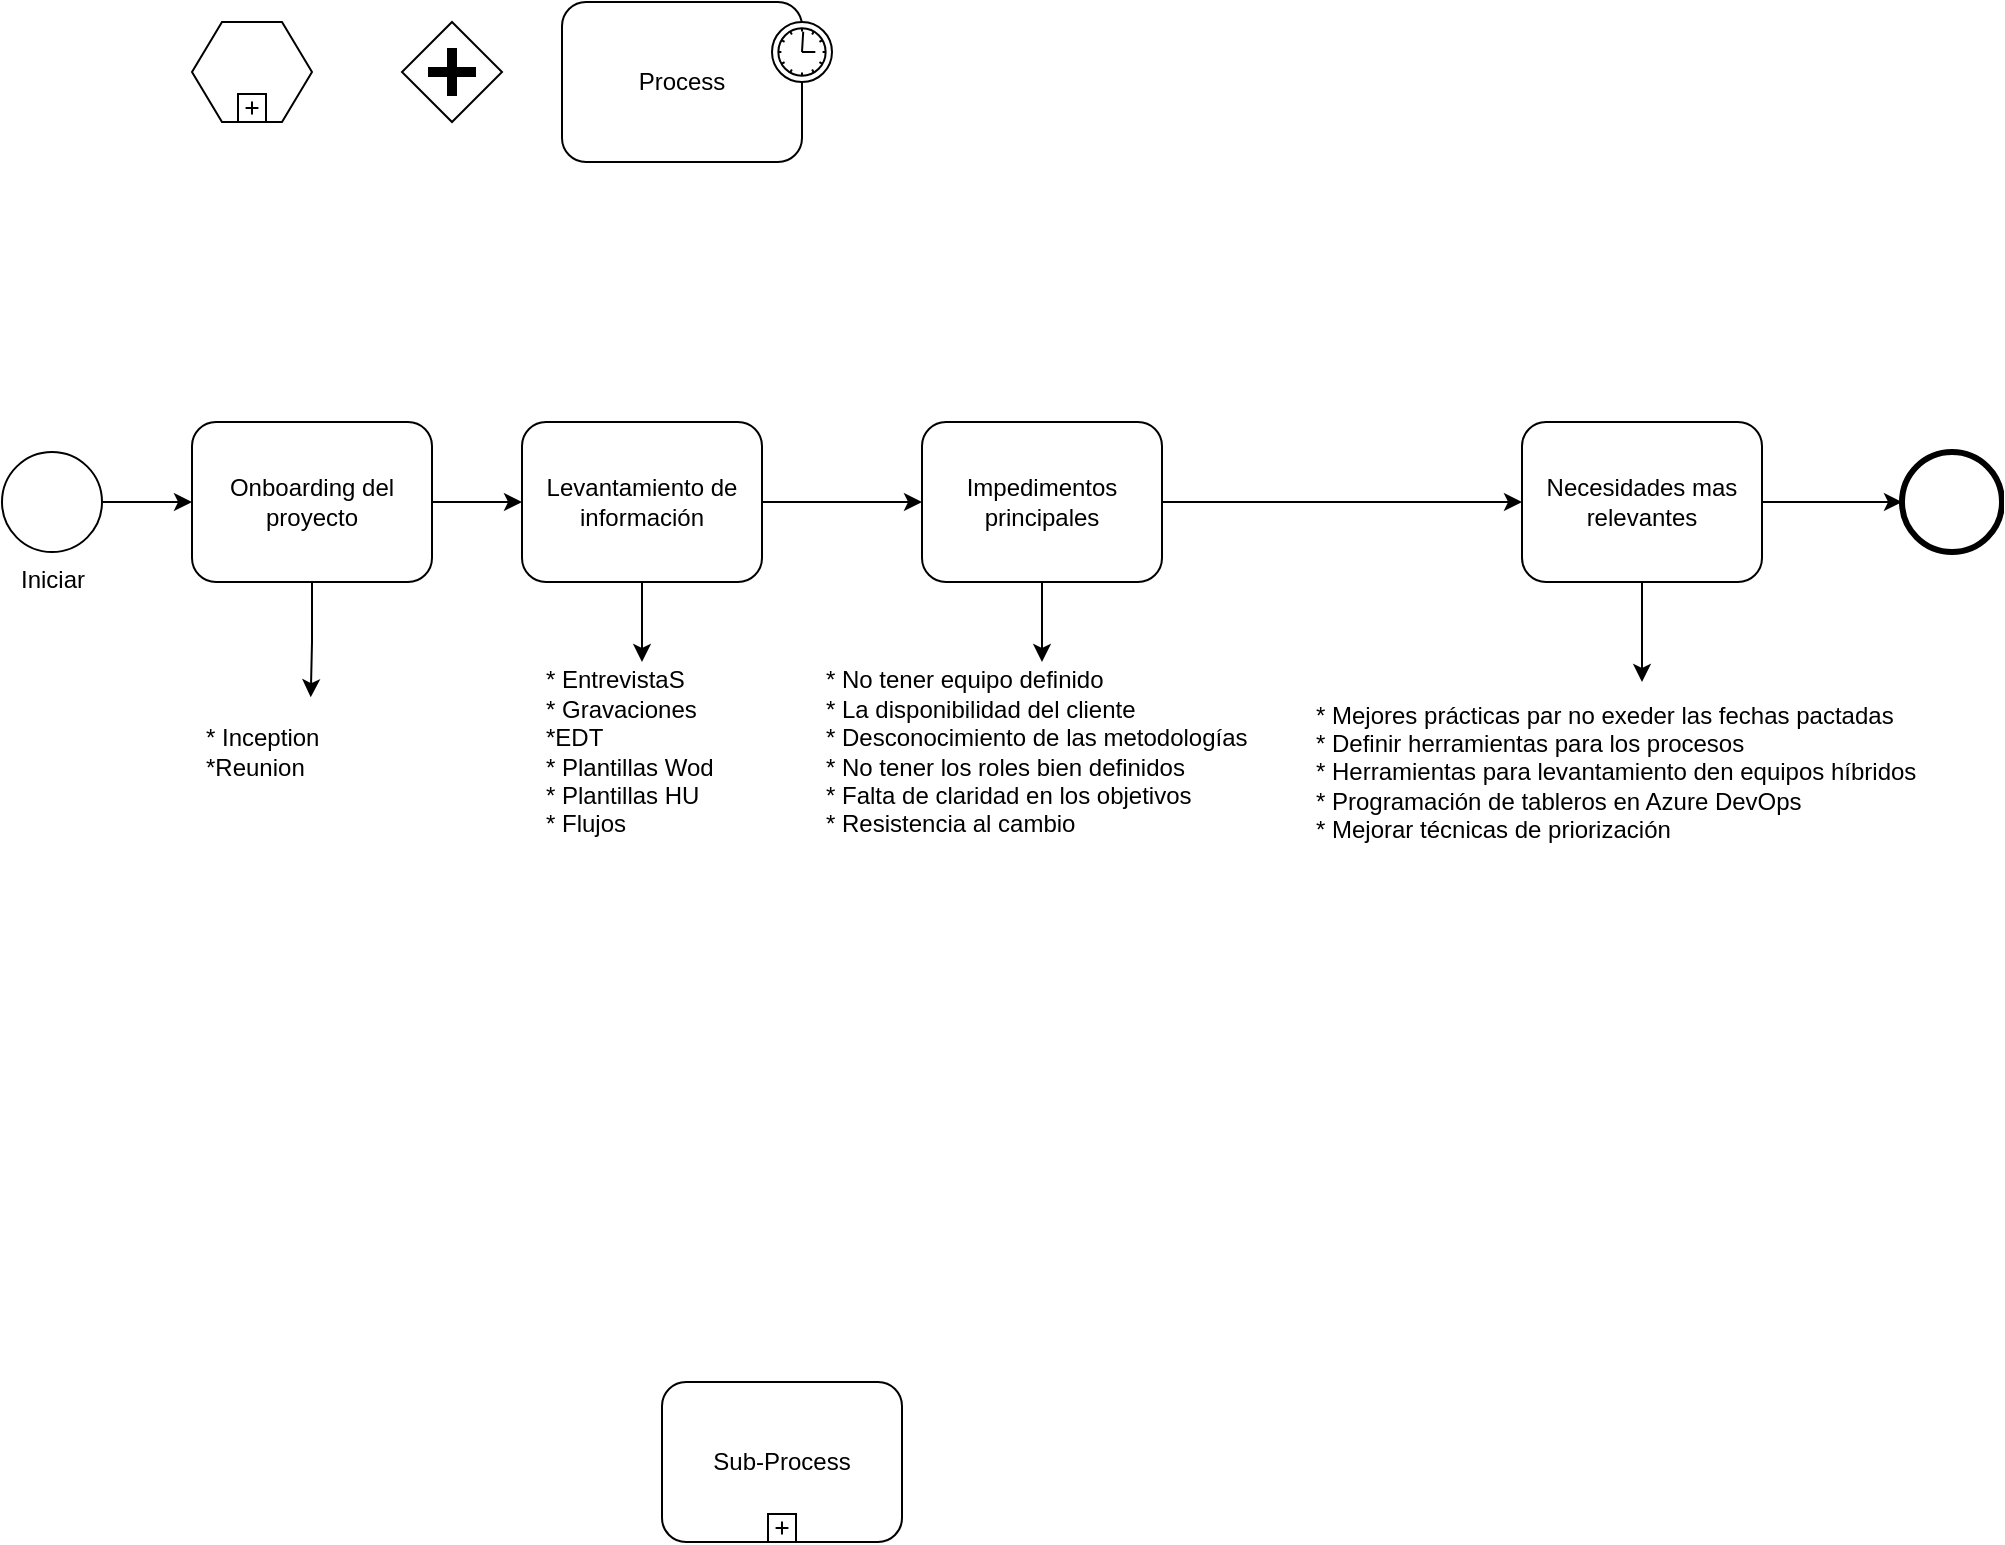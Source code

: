<mxfile version="24.0.4" type="github">
  <diagram name="Page-1" id="2a216829-ef6e-dabb-86c1-c78162f3ba2b">
    <mxGraphModel dx="1050" dy="522" grid="1" gridSize="10" guides="1" tooltips="1" connect="1" arrows="1" fold="1" page="1" pageScale="1" pageWidth="850" pageHeight="1100" background="none" math="0" shadow="0">
      <root>
        <mxCell id="0" />
        <mxCell id="1" parent="0" />
        <mxCell id="7a84cebc1def654-1" value="Iniciar" style="shape=mxgraph.bpmn.shape;html=1;verticalLabelPosition=bottom;labelBackgroundColor=#ffffff;verticalAlign=top;perimeter=ellipsePerimeter;outline=standard;symbol=general;" parent="1" vertex="1">
          <mxGeometry x="210" y="265" width="50" height="50" as="geometry" />
        </mxCell>
        <mxCell id="7a84cebc1def654-2" value="Onboarding del proyecto" style="shape=ext;rounded=1;html=1;whiteSpace=wrap;" parent="1" vertex="1">
          <mxGeometry x="305" y="250" width="120" height="80" as="geometry" />
        </mxCell>
        <mxCell id="b9IbPptkN82zuu75mszw-3" value="" style="edgeStyle=orthogonalEdgeStyle;rounded=0;orthogonalLoop=1;jettySize=auto;html=1;" edge="1" parent="1" source="7a84cebc1def654-3" target="b9IbPptkN82zuu75mszw-2">
          <mxGeometry relative="1" as="geometry" />
        </mxCell>
        <mxCell id="7a84cebc1def654-3" value="Levantamiento de información" style="shape=ext;rounded=1;html=1;whiteSpace=wrap;" parent="1" vertex="1">
          <mxGeometry x="470" y="250" width="120" height="80" as="geometry" />
        </mxCell>
        <mxCell id="7a84cebc1def654-6" value="" style="shape=hexagon;whiteSpace=wrap;html=1;perimeter=hexagonPerimeter;" parent="1" vertex="1">
          <mxGeometry x="305" y="50" width="60" height="50" as="geometry" />
        </mxCell>
        <mxCell id="7a84cebc1def654-7" value="" style="html=1;shape=plus;" parent="7a84cebc1def654-6" vertex="1">
          <mxGeometry x="0.5" y="1" width="14" height="14" relative="1" as="geometry">
            <mxPoint x="-7" y="-14" as="offset" />
          </mxGeometry>
        </mxCell>
        <mxCell id="7a84cebc1def654-26" value="" style="shape=mxgraph.bpmn.shape;html=1;verticalLabelPosition=bottom;labelBackgroundColor=#ffffff;verticalAlign=top;perimeter=ellipsePerimeter;outline=end;symbol=general;" parent="1" vertex="1">
          <mxGeometry x="1160" y="265.0" width="50" height="50" as="geometry" />
        </mxCell>
        <mxCell id="7a84cebc1def654-36" style="edgeStyle=orthogonalEdgeStyle;rounded=0;html=1;jettySize=auto;orthogonalLoop=1;" parent="1" source="7a84cebc1def654-1" target="7a84cebc1def654-2" edge="1">
          <mxGeometry relative="1" as="geometry" />
        </mxCell>
        <mxCell id="7a84cebc1def654-39" style="edgeStyle=orthogonalEdgeStyle;rounded=0;html=1;jettySize=auto;orthogonalLoop=1;" parent="1" source="7a84cebc1def654-2" target="7a84cebc1def654-3" edge="1">
          <mxGeometry relative="1" as="geometry" />
        </mxCell>
        <mxCell id="7a84cebc1def654-47" style="edgeStyle=orthogonalEdgeStyle;rounded=0;html=1;jettySize=auto;orthogonalLoop=1;entryX=0.5;entryY=0;entryDx=0;entryDy=0;" parent="1" source="7a84cebc1def654-3" edge="1" target="XPibh4w8N29Os2AbqoBM-10">
          <mxGeometry relative="1" as="geometry">
            <mxPoint x="630" y="370" as="targetPoint" />
          </mxGeometry>
        </mxCell>
        <mxCell id="XPibh4w8N29Os2AbqoBM-2" style="edgeStyle=orthogonalEdgeStyle;rounded=0;orthogonalLoop=1;jettySize=auto;html=1;entryX=0.435;entryY=-0.048;entryDx=0;entryDy=0;entryPerimeter=0;" parent="1" source="7a84cebc1def654-2" target="XPibh4w8N29Os2AbqoBM-4" edge="1">
          <mxGeometry relative="1" as="geometry">
            <mxPoint x="400" y="380" as="targetPoint" />
            <Array as="points" />
          </mxGeometry>
        </mxCell>
        <mxCell id="XPibh4w8N29Os2AbqoBM-4" value="* Inception&lt;div&gt;*Reunion&lt;/div&gt;" style="text;html=1;align=left;verticalAlign=middle;whiteSpace=wrap;rounded=0;" parent="1" vertex="1">
          <mxGeometry x="310" y="390" width="125" height="50" as="geometry" />
        </mxCell>
        <mxCell id="XPibh4w8N29Os2AbqoBM-5" value="" style="shape=mxgraph.bpmn.shape;html=1;verticalLabelPosition=bottom;labelBackgroundColor=#ffffff;verticalAlign=top;perimeter=rhombusPerimeter;background=gateway;outline=none;symbol=parallelGw;" parent="1" vertex="1">
          <mxGeometry x="410" y="50" width="50" height="50" as="geometry" />
        </mxCell>
        <mxCell id="XPibh4w8N29Os2AbqoBM-6" value="Process" style="html=1;whiteSpace=wrap;rounded=1;" parent="1" vertex="1">
          <mxGeometry x="490" y="40" width="120" height="80" as="geometry" />
        </mxCell>
        <mxCell id="XPibh4w8N29Os2AbqoBM-7" value="" style="shape=mxgraph.bpmn.timer_start;perimeter=ellipsePerimeter;html=1;labelPosition=right;labelBackgroundColor=#ffffff;align=left;" parent="XPibh4w8N29Os2AbqoBM-6" vertex="1">
          <mxGeometry x="1" width="30" height="30" relative="1" as="geometry">
            <mxPoint x="-15" y="10" as="offset" />
          </mxGeometry>
        </mxCell>
        <mxCell id="XPibh4w8N29Os2AbqoBM-8" value="Sub-Process" style="html=1;whiteSpace=wrap;rounded=1;" parent="1" vertex="1">
          <mxGeometry x="540" y="730" width="120" height="80" as="geometry" />
        </mxCell>
        <mxCell id="XPibh4w8N29Os2AbqoBM-9" value="" style="html=1;shape=plus;" parent="XPibh4w8N29Os2AbqoBM-8" vertex="1">
          <mxGeometry x="0.5" y="1" width="14" height="14" relative="1" as="geometry">
            <mxPoint x="-7" y="-14" as="offset" />
          </mxGeometry>
        </mxCell>
        <mxCell id="XPibh4w8N29Os2AbqoBM-10" value="* EntrevistaS&lt;div&gt;* Gravaciones&lt;/div&gt;&lt;div&gt;*EDT&lt;/div&gt;&lt;div&gt;* Plantillas Wod&lt;/div&gt;&lt;div&gt;* Plantillas HU&lt;/div&gt;&lt;div&gt;* Flujos&lt;/div&gt;" style="text;html=1;align=left;verticalAlign=middle;whiteSpace=wrap;rounded=0;" parent="1" vertex="1">
          <mxGeometry x="480" y="370" width="100" height="90" as="geometry" />
        </mxCell>
        <mxCell id="b9IbPptkN82zuu75mszw-5" style="edgeStyle=orthogonalEdgeStyle;rounded=0;orthogonalLoop=1;jettySize=auto;html=1;" edge="1" parent="1" source="b9IbPptkN82zuu75mszw-2" target="b9IbPptkN82zuu75mszw-4">
          <mxGeometry relative="1" as="geometry" />
        </mxCell>
        <mxCell id="b9IbPptkN82zuu75mszw-7" value="" style="edgeStyle=orthogonalEdgeStyle;rounded=0;orthogonalLoop=1;jettySize=auto;html=1;" edge="1" parent="1" source="b9IbPptkN82zuu75mszw-2" target="b9IbPptkN82zuu75mszw-6">
          <mxGeometry relative="1" as="geometry" />
        </mxCell>
        <mxCell id="b9IbPptkN82zuu75mszw-2" value="Impedimentos principales" style="shape=ext;rounded=1;html=1;whiteSpace=wrap;" vertex="1" parent="1">
          <mxGeometry x="670" y="250" width="120" height="80" as="geometry" />
        </mxCell>
        <mxCell id="b9IbPptkN82zuu75mszw-4" value="* No tener equipo definido&lt;div&gt;* La disponibilidad del cliente&lt;/div&gt;&lt;div&gt;* Desconocimiento de las metodologías&lt;/div&gt;&lt;div&gt;* No tener los roles bien definidos&lt;/div&gt;&lt;div&gt;* Falta de claridad en los objetivos&lt;/div&gt;&lt;div&gt;* Resistencia al cambio&lt;/div&gt;" style="text;html=1;align=left;verticalAlign=middle;whiteSpace=wrap;rounded=0;" vertex="1" parent="1">
          <mxGeometry x="620" y="370" width="220" height="90" as="geometry" />
        </mxCell>
        <mxCell id="b9IbPptkN82zuu75mszw-9" style="edgeStyle=orthogonalEdgeStyle;rounded=0;orthogonalLoop=1;jettySize=auto;html=1;" edge="1" parent="1" source="b9IbPptkN82zuu75mszw-6" target="b9IbPptkN82zuu75mszw-8">
          <mxGeometry relative="1" as="geometry" />
        </mxCell>
        <mxCell id="b9IbPptkN82zuu75mszw-10" value="" style="edgeStyle=orthogonalEdgeStyle;rounded=0;orthogonalLoop=1;jettySize=auto;html=1;" edge="1" parent="1" source="b9IbPptkN82zuu75mszw-6" target="7a84cebc1def654-26">
          <mxGeometry relative="1" as="geometry" />
        </mxCell>
        <mxCell id="b9IbPptkN82zuu75mszw-6" value="Necesidades mas relevantes" style="shape=ext;rounded=1;html=1;whiteSpace=wrap;" vertex="1" parent="1">
          <mxGeometry x="970" y="250" width="120" height="80" as="geometry" />
        </mxCell>
        <mxCell id="b9IbPptkN82zuu75mszw-8" value="* Mejores prácticas par no exeder las fechas pactadas&lt;div&gt;* Definir herramientas para los procesos&lt;/div&gt;&lt;div&gt;* Herramientas para levantamiento den equipos híbridos&lt;/div&gt;&lt;div&gt;* Programación de tableros en Azure DevOps&lt;/div&gt;&lt;div&gt;* Mejorar técnicas de priorización&lt;/div&gt;" style="text;html=1;align=left;verticalAlign=middle;whiteSpace=wrap;rounded=0;" vertex="1" parent="1">
          <mxGeometry x="865" y="380" width="330" height="90" as="geometry" />
        </mxCell>
      </root>
    </mxGraphModel>
  </diagram>
</mxfile>
